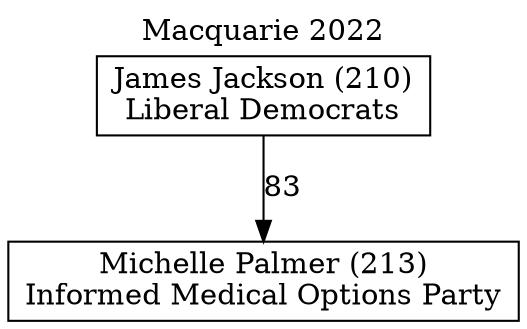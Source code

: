 // House preference flow
digraph "Michelle Palmer (213)_Macquarie_2022" {
	graph [label="Macquarie 2022" labelloc=t mclimit=10]
	node [shape=box]
	"James Jackson (210)" [label="James Jackson (210)
Liberal Democrats"]
	"Michelle Palmer (213)" [label="Michelle Palmer (213)
Informed Medical Options Party"]
	"James Jackson (210)" -> "Michelle Palmer (213)" [label=83]
}
